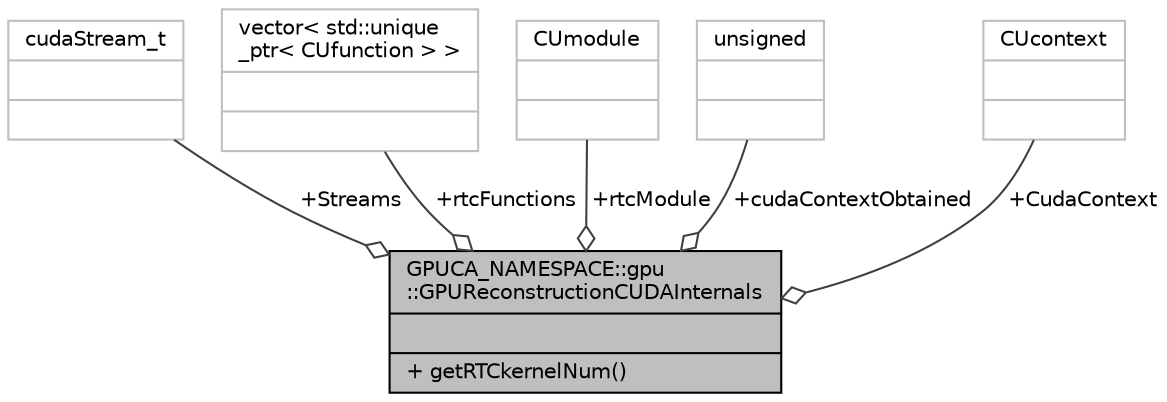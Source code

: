 digraph "GPUCA_NAMESPACE::gpu::GPUReconstructionCUDAInternals"
{
 // INTERACTIVE_SVG=YES
  bgcolor="transparent";
  edge [fontname="Helvetica",fontsize="10",labelfontname="Helvetica",labelfontsize="10"];
  node [fontname="Helvetica",fontsize="10",shape=record];
  Node1 [label="{GPUCA_NAMESPACE::gpu\l::GPUReconstructionCUDAInternals\n||+ getRTCkernelNum()\l}",height=0.2,width=0.4,color="black", fillcolor="grey75", style="filled", fontcolor="black"];
  Node2 -> Node1 [color="grey25",fontsize="10",style="solid",label=" +Streams" ,arrowhead="odiamond",fontname="Helvetica"];
  Node2 [label="{cudaStream_t\n||}",height=0.2,width=0.4,color="grey75"];
  Node3 -> Node1 [color="grey25",fontsize="10",style="solid",label=" +rtcFunctions" ,arrowhead="odiamond",fontname="Helvetica"];
  Node3 [label="{vector\< std::unique\l_ptr\< CUfunction \> \>\n||}",height=0.2,width=0.4,color="grey75"];
  Node4 -> Node1 [color="grey25",fontsize="10",style="solid",label=" +rtcModule" ,arrowhead="odiamond",fontname="Helvetica"];
  Node4 [label="{CUmodule\n||}",height=0.2,width=0.4,color="grey75"];
  Node5 -> Node1 [color="grey25",fontsize="10",style="solid",label=" +cudaContextObtained" ,arrowhead="odiamond",fontname="Helvetica"];
  Node5 [label="{unsigned\n||}",height=0.2,width=0.4,color="grey75"];
  Node6 -> Node1 [color="grey25",fontsize="10",style="solid",label=" +CudaContext" ,arrowhead="odiamond",fontname="Helvetica"];
  Node6 [label="{CUcontext\n||}",height=0.2,width=0.4,color="grey75"];
}
